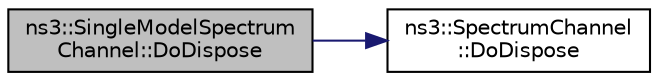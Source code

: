 digraph "ns3::SingleModelSpectrumChannel::DoDispose"
{
 // LATEX_PDF_SIZE
  edge [fontname="Helvetica",fontsize="10",labelfontname="Helvetica",labelfontsize="10"];
  node [fontname="Helvetica",fontsize="10",shape=record];
  rankdir="LR";
  Node1 [label="ns3::SingleModelSpectrum\lChannel::DoDispose",height=0.2,width=0.4,color="black", fillcolor="grey75", style="filled", fontcolor="black",tooltip="Destructor implementation."];
  Node1 -> Node2 [color="midnightblue",fontsize="10",style="solid",fontname="Helvetica"];
  Node2 [label="ns3::SpectrumChannel\l::DoDispose",height=0.2,width=0.4,color="black", fillcolor="white", style="filled",URL="$classns3_1_1_spectrum_channel.html#a45a9f7b15e6e08a00a7ab6a1049b6414",tooltip="Destructor implementation."];
}
